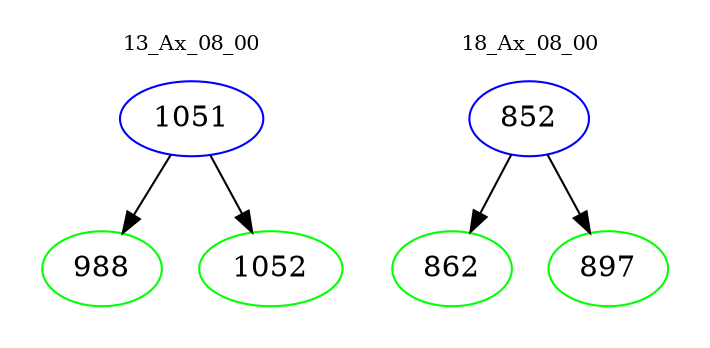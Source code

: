 digraph{
subgraph cluster_0 {
color = white
label = "13_Ax_08_00";
fontsize=10;
T0_1051 [label="1051", color="blue"]
T0_1051 -> T0_988 [color="black"]
T0_988 [label="988", color="green"]
T0_1051 -> T0_1052 [color="black"]
T0_1052 [label="1052", color="green"]
}
subgraph cluster_1 {
color = white
label = "18_Ax_08_00";
fontsize=10;
T1_852 [label="852", color="blue"]
T1_852 -> T1_862 [color="black"]
T1_862 [label="862", color="green"]
T1_852 -> T1_897 [color="black"]
T1_897 [label="897", color="green"]
}
}
